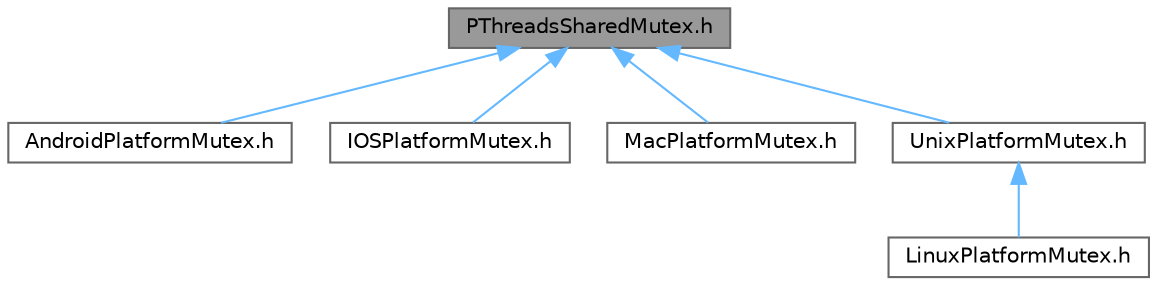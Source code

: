 digraph "PThreadsSharedMutex.h"
{
 // INTERACTIVE_SVG=YES
 // LATEX_PDF_SIZE
  bgcolor="transparent";
  edge [fontname=Helvetica,fontsize=10,labelfontname=Helvetica,labelfontsize=10];
  node [fontname=Helvetica,fontsize=10,shape=box,height=0.2,width=0.4];
  Node1 [id="Node000001",label="PThreadsSharedMutex.h",height=0.2,width=0.4,color="gray40", fillcolor="grey60", style="filled", fontcolor="black",tooltip=" "];
  Node1 -> Node2 [id="edge1_Node000001_Node000002",dir="back",color="steelblue1",style="solid",tooltip=" "];
  Node2 [id="Node000002",label="AndroidPlatformMutex.h",height=0.2,width=0.4,color="grey40", fillcolor="white", style="filled",URL="$df/d14/AndroidPlatformMutex_8h.html",tooltip=" "];
  Node1 -> Node3 [id="edge2_Node000001_Node000003",dir="back",color="steelblue1",style="solid",tooltip=" "];
  Node3 [id="Node000003",label="IOSPlatformMutex.h",height=0.2,width=0.4,color="grey40", fillcolor="white", style="filled",URL="$dc/daf/IOSPlatformMutex_8h.html",tooltip=" "];
  Node1 -> Node4 [id="edge3_Node000001_Node000004",dir="back",color="steelblue1",style="solid",tooltip=" "];
  Node4 [id="Node000004",label="MacPlatformMutex.h",height=0.2,width=0.4,color="grey40", fillcolor="white", style="filled",URL="$d6/d5f/MacPlatformMutex_8h.html",tooltip=" "];
  Node1 -> Node5 [id="edge4_Node000001_Node000005",dir="back",color="steelblue1",style="solid",tooltip=" "];
  Node5 [id="Node000005",label="UnixPlatformMutex.h",height=0.2,width=0.4,color="grey40", fillcolor="white", style="filled",URL="$d9/d65/UnixPlatformMutex_8h.html",tooltip=" "];
  Node5 -> Node6 [id="edge5_Node000005_Node000006",dir="back",color="steelblue1",style="solid",tooltip=" "];
  Node6 [id="Node000006",label="LinuxPlatformMutex.h",height=0.2,width=0.4,color="grey40", fillcolor="white", style="filled",URL="$dc/d97/LinuxPlatformMutex_8h.html",tooltip=" "];
}
